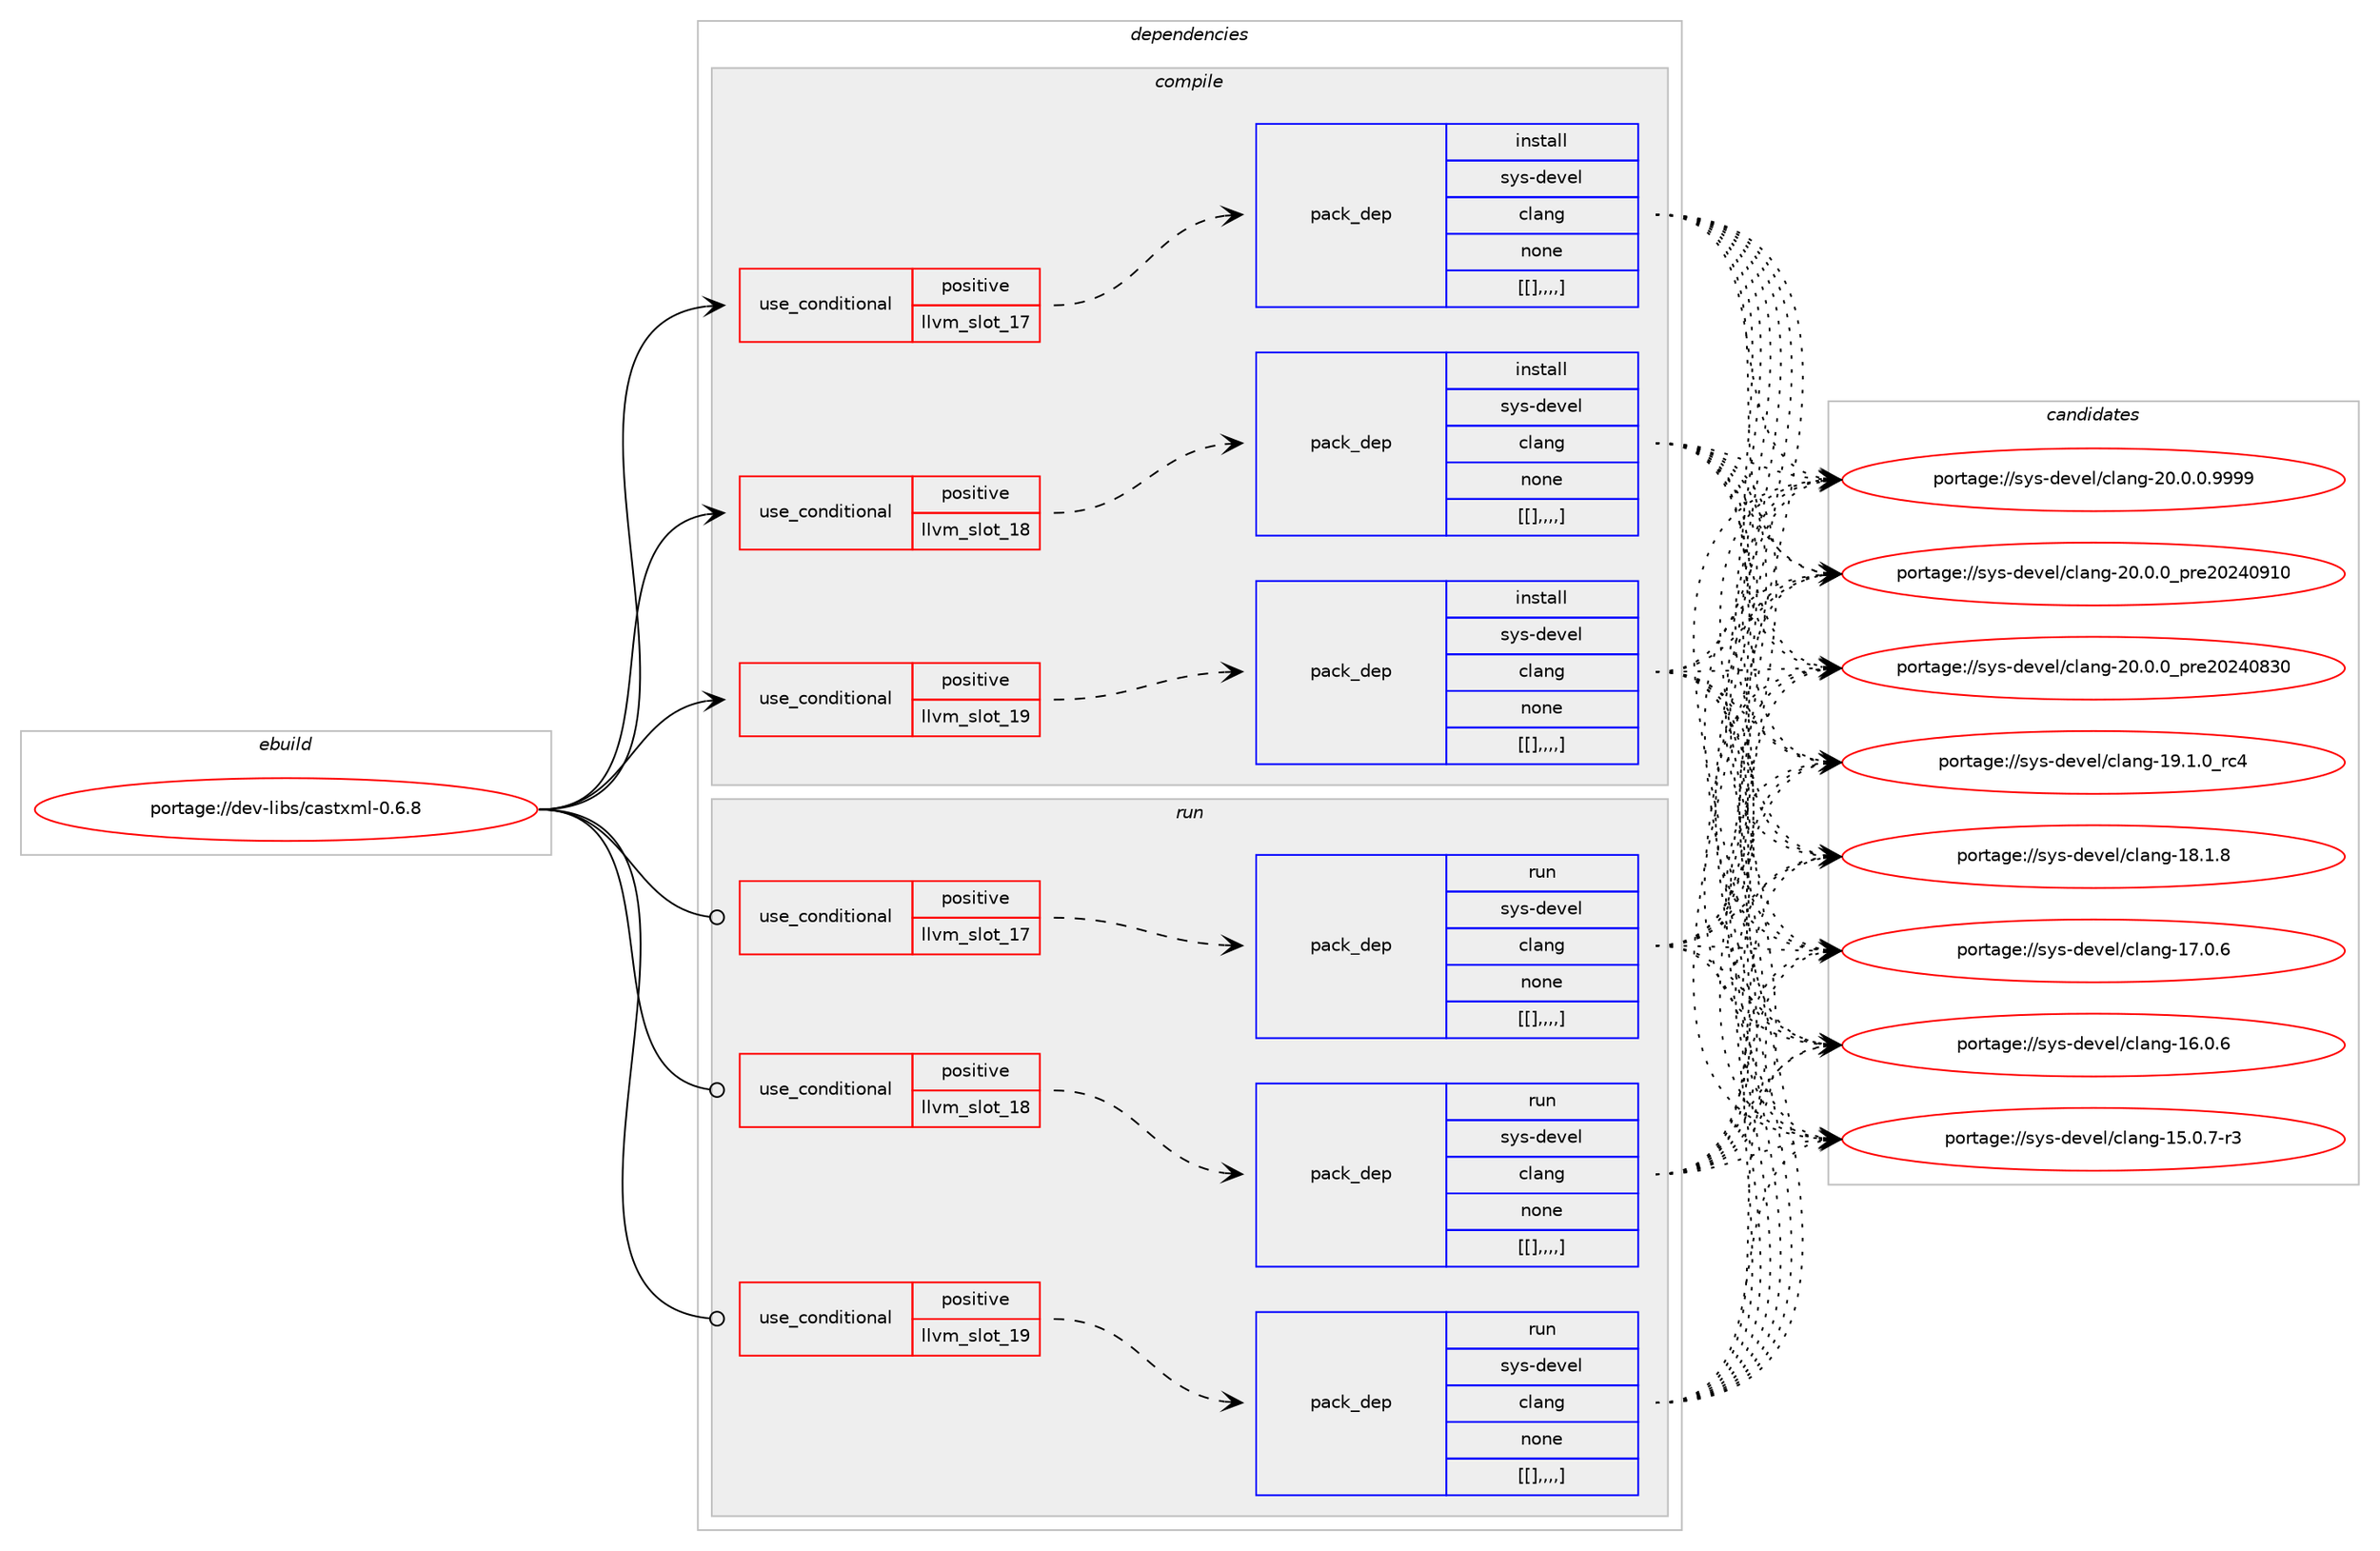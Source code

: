 digraph prolog {

# *************
# Graph options
# *************

newrank=true;
concentrate=true;
compound=true;
graph [rankdir=LR,fontname=Helvetica,fontsize=10,ranksep=1.5];#, ranksep=2.5, nodesep=0.2];
edge  [arrowhead=vee];
node  [fontname=Helvetica,fontsize=10];

# **********
# The ebuild
# **********

subgraph cluster_leftcol {
color=gray;
label=<<i>ebuild</i>>;
id [label="portage://dev-libs/castxml-0.6.8", color=red, width=4, href="../dev-libs/castxml-0.6.8.svg"];
}

# ****************
# The dependencies
# ****************

subgraph cluster_midcol {
color=gray;
label=<<i>dependencies</i>>;
subgraph cluster_compile {
fillcolor="#eeeeee";
style=filled;
label=<<i>compile</i>>;
subgraph cond26339 {
dependency107652 [label=<<TABLE BORDER="0" CELLBORDER="1" CELLSPACING="0" CELLPADDING="4"><TR><TD ROWSPAN="3" CELLPADDING="10">use_conditional</TD></TR><TR><TD>positive</TD></TR><TR><TD>llvm_slot_17</TD></TR></TABLE>>, shape=none, color=red];
subgraph pack80185 {
dependency107653 [label=<<TABLE BORDER="0" CELLBORDER="1" CELLSPACING="0" CELLPADDING="4" WIDTH="220"><TR><TD ROWSPAN="6" CELLPADDING="30">pack_dep</TD></TR><TR><TD WIDTH="110">install</TD></TR><TR><TD>sys-devel</TD></TR><TR><TD>clang</TD></TR><TR><TD>none</TD></TR><TR><TD>[[],,,,]</TD></TR></TABLE>>, shape=none, color=blue];
}
dependency107652:e -> dependency107653:w [weight=20,style="dashed",arrowhead="vee"];
}
id:e -> dependency107652:w [weight=20,style="solid",arrowhead="vee"];
subgraph cond26340 {
dependency107654 [label=<<TABLE BORDER="0" CELLBORDER="1" CELLSPACING="0" CELLPADDING="4"><TR><TD ROWSPAN="3" CELLPADDING="10">use_conditional</TD></TR><TR><TD>positive</TD></TR><TR><TD>llvm_slot_18</TD></TR></TABLE>>, shape=none, color=red];
subgraph pack80186 {
dependency107655 [label=<<TABLE BORDER="0" CELLBORDER="1" CELLSPACING="0" CELLPADDING="4" WIDTH="220"><TR><TD ROWSPAN="6" CELLPADDING="30">pack_dep</TD></TR><TR><TD WIDTH="110">install</TD></TR><TR><TD>sys-devel</TD></TR><TR><TD>clang</TD></TR><TR><TD>none</TD></TR><TR><TD>[[],,,,]</TD></TR></TABLE>>, shape=none, color=blue];
}
dependency107654:e -> dependency107655:w [weight=20,style="dashed",arrowhead="vee"];
}
id:e -> dependency107654:w [weight=20,style="solid",arrowhead="vee"];
subgraph cond26341 {
dependency107656 [label=<<TABLE BORDER="0" CELLBORDER="1" CELLSPACING="0" CELLPADDING="4"><TR><TD ROWSPAN="3" CELLPADDING="10">use_conditional</TD></TR><TR><TD>positive</TD></TR><TR><TD>llvm_slot_19</TD></TR></TABLE>>, shape=none, color=red];
subgraph pack80187 {
dependency107657 [label=<<TABLE BORDER="0" CELLBORDER="1" CELLSPACING="0" CELLPADDING="4" WIDTH="220"><TR><TD ROWSPAN="6" CELLPADDING="30">pack_dep</TD></TR><TR><TD WIDTH="110">install</TD></TR><TR><TD>sys-devel</TD></TR><TR><TD>clang</TD></TR><TR><TD>none</TD></TR><TR><TD>[[],,,,]</TD></TR></TABLE>>, shape=none, color=blue];
}
dependency107656:e -> dependency107657:w [weight=20,style="dashed",arrowhead="vee"];
}
id:e -> dependency107656:w [weight=20,style="solid",arrowhead="vee"];
}
subgraph cluster_compileandrun {
fillcolor="#eeeeee";
style=filled;
label=<<i>compile and run</i>>;
}
subgraph cluster_run {
fillcolor="#eeeeee";
style=filled;
label=<<i>run</i>>;
subgraph cond26342 {
dependency107658 [label=<<TABLE BORDER="0" CELLBORDER="1" CELLSPACING="0" CELLPADDING="4"><TR><TD ROWSPAN="3" CELLPADDING="10">use_conditional</TD></TR><TR><TD>positive</TD></TR><TR><TD>llvm_slot_17</TD></TR></TABLE>>, shape=none, color=red];
subgraph pack80188 {
dependency107659 [label=<<TABLE BORDER="0" CELLBORDER="1" CELLSPACING="0" CELLPADDING="4" WIDTH="220"><TR><TD ROWSPAN="6" CELLPADDING="30">pack_dep</TD></TR><TR><TD WIDTH="110">run</TD></TR><TR><TD>sys-devel</TD></TR><TR><TD>clang</TD></TR><TR><TD>none</TD></TR><TR><TD>[[],,,,]</TD></TR></TABLE>>, shape=none, color=blue];
}
dependency107658:e -> dependency107659:w [weight=20,style="dashed",arrowhead="vee"];
}
id:e -> dependency107658:w [weight=20,style="solid",arrowhead="odot"];
subgraph cond26343 {
dependency107660 [label=<<TABLE BORDER="0" CELLBORDER="1" CELLSPACING="0" CELLPADDING="4"><TR><TD ROWSPAN="3" CELLPADDING="10">use_conditional</TD></TR><TR><TD>positive</TD></TR><TR><TD>llvm_slot_18</TD></TR></TABLE>>, shape=none, color=red];
subgraph pack80189 {
dependency107661 [label=<<TABLE BORDER="0" CELLBORDER="1" CELLSPACING="0" CELLPADDING="4" WIDTH="220"><TR><TD ROWSPAN="6" CELLPADDING="30">pack_dep</TD></TR><TR><TD WIDTH="110">run</TD></TR><TR><TD>sys-devel</TD></TR><TR><TD>clang</TD></TR><TR><TD>none</TD></TR><TR><TD>[[],,,,]</TD></TR></TABLE>>, shape=none, color=blue];
}
dependency107660:e -> dependency107661:w [weight=20,style="dashed",arrowhead="vee"];
}
id:e -> dependency107660:w [weight=20,style="solid",arrowhead="odot"];
subgraph cond26344 {
dependency107662 [label=<<TABLE BORDER="0" CELLBORDER="1" CELLSPACING="0" CELLPADDING="4"><TR><TD ROWSPAN="3" CELLPADDING="10">use_conditional</TD></TR><TR><TD>positive</TD></TR><TR><TD>llvm_slot_19</TD></TR></TABLE>>, shape=none, color=red];
subgraph pack80190 {
dependency107663 [label=<<TABLE BORDER="0" CELLBORDER="1" CELLSPACING="0" CELLPADDING="4" WIDTH="220"><TR><TD ROWSPAN="6" CELLPADDING="30">pack_dep</TD></TR><TR><TD WIDTH="110">run</TD></TR><TR><TD>sys-devel</TD></TR><TR><TD>clang</TD></TR><TR><TD>none</TD></TR><TR><TD>[[],,,,]</TD></TR></TABLE>>, shape=none, color=blue];
}
dependency107662:e -> dependency107663:w [weight=20,style="dashed",arrowhead="vee"];
}
id:e -> dependency107662:w [weight=20,style="solid",arrowhead="odot"];
}
}

# **************
# The candidates
# **************

subgraph cluster_choices {
rank=same;
color=gray;
label=<<i>candidates</i>>;

subgraph choice80185 {
color=black;
nodesep=1;
choice11512111545100101118101108479910897110103455048464846484657575757 [label="portage://sys-devel/clang-20.0.0.9999", color=red, width=4,href="../sys-devel/clang-20.0.0.9999.svg"];
choice1151211154510010111810110847991089711010345504846484648951121141015048505248574948 [label="portage://sys-devel/clang-20.0.0_pre20240910", color=red, width=4,href="../sys-devel/clang-20.0.0_pre20240910.svg"];
choice1151211154510010111810110847991089711010345504846484648951121141015048505248565148 [label="portage://sys-devel/clang-20.0.0_pre20240830", color=red, width=4,href="../sys-devel/clang-20.0.0_pre20240830.svg"];
choice1151211154510010111810110847991089711010345495746494648951149952 [label="portage://sys-devel/clang-19.1.0_rc4", color=red, width=4,href="../sys-devel/clang-19.1.0_rc4.svg"];
choice1151211154510010111810110847991089711010345495646494656 [label="portage://sys-devel/clang-18.1.8", color=red, width=4,href="../sys-devel/clang-18.1.8.svg"];
choice1151211154510010111810110847991089711010345495546484654 [label="portage://sys-devel/clang-17.0.6", color=red, width=4,href="../sys-devel/clang-17.0.6.svg"];
choice1151211154510010111810110847991089711010345495446484654 [label="portage://sys-devel/clang-16.0.6", color=red, width=4,href="../sys-devel/clang-16.0.6.svg"];
choice11512111545100101118101108479910897110103454953464846554511451 [label="portage://sys-devel/clang-15.0.7-r3", color=red, width=4,href="../sys-devel/clang-15.0.7-r3.svg"];
dependency107653:e -> choice11512111545100101118101108479910897110103455048464846484657575757:w [style=dotted,weight="100"];
dependency107653:e -> choice1151211154510010111810110847991089711010345504846484648951121141015048505248574948:w [style=dotted,weight="100"];
dependency107653:e -> choice1151211154510010111810110847991089711010345504846484648951121141015048505248565148:w [style=dotted,weight="100"];
dependency107653:e -> choice1151211154510010111810110847991089711010345495746494648951149952:w [style=dotted,weight="100"];
dependency107653:e -> choice1151211154510010111810110847991089711010345495646494656:w [style=dotted,weight="100"];
dependency107653:e -> choice1151211154510010111810110847991089711010345495546484654:w [style=dotted,weight="100"];
dependency107653:e -> choice1151211154510010111810110847991089711010345495446484654:w [style=dotted,weight="100"];
dependency107653:e -> choice11512111545100101118101108479910897110103454953464846554511451:w [style=dotted,weight="100"];
}
subgraph choice80186 {
color=black;
nodesep=1;
choice11512111545100101118101108479910897110103455048464846484657575757 [label="portage://sys-devel/clang-20.0.0.9999", color=red, width=4,href="../sys-devel/clang-20.0.0.9999.svg"];
choice1151211154510010111810110847991089711010345504846484648951121141015048505248574948 [label="portage://sys-devel/clang-20.0.0_pre20240910", color=red, width=4,href="../sys-devel/clang-20.0.0_pre20240910.svg"];
choice1151211154510010111810110847991089711010345504846484648951121141015048505248565148 [label="portage://sys-devel/clang-20.0.0_pre20240830", color=red, width=4,href="../sys-devel/clang-20.0.0_pre20240830.svg"];
choice1151211154510010111810110847991089711010345495746494648951149952 [label="portage://sys-devel/clang-19.1.0_rc4", color=red, width=4,href="../sys-devel/clang-19.1.0_rc4.svg"];
choice1151211154510010111810110847991089711010345495646494656 [label="portage://sys-devel/clang-18.1.8", color=red, width=4,href="../sys-devel/clang-18.1.8.svg"];
choice1151211154510010111810110847991089711010345495546484654 [label="portage://sys-devel/clang-17.0.6", color=red, width=4,href="../sys-devel/clang-17.0.6.svg"];
choice1151211154510010111810110847991089711010345495446484654 [label="portage://sys-devel/clang-16.0.6", color=red, width=4,href="../sys-devel/clang-16.0.6.svg"];
choice11512111545100101118101108479910897110103454953464846554511451 [label="portage://sys-devel/clang-15.0.7-r3", color=red, width=4,href="../sys-devel/clang-15.0.7-r3.svg"];
dependency107655:e -> choice11512111545100101118101108479910897110103455048464846484657575757:w [style=dotted,weight="100"];
dependency107655:e -> choice1151211154510010111810110847991089711010345504846484648951121141015048505248574948:w [style=dotted,weight="100"];
dependency107655:e -> choice1151211154510010111810110847991089711010345504846484648951121141015048505248565148:w [style=dotted,weight="100"];
dependency107655:e -> choice1151211154510010111810110847991089711010345495746494648951149952:w [style=dotted,weight="100"];
dependency107655:e -> choice1151211154510010111810110847991089711010345495646494656:w [style=dotted,weight="100"];
dependency107655:e -> choice1151211154510010111810110847991089711010345495546484654:w [style=dotted,weight="100"];
dependency107655:e -> choice1151211154510010111810110847991089711010345495446484654:w [style=dotted,weight="100"];
dependency107655:e -> choice11512111545100101118101108479910897110103454953464846554511451:w [style=dotted,weight="100"];
}
subgraph choice80187 {
color=black;
nodesep=1;
choice11512111545100101118101108479910897110103455048464846484657575757 [label="portage://sys-devel/clang-20.0.0.9999", color=red, width=4,href="../sys-devel/clang-20.0.0.9999.svg"];
choice1151211154510010111810110847991089711010345504846484648951121141015048505248574948 [label="portage://sys-devel/clang-20.0.0_pre20240910", color=red, width=4,href="../sys-devel/clang-20.0.0_pre20240910.svg"];
choice1151211154510010111810110847991089711010345504846484648951121141015048505248565148 [label="portage://sys-devel/clang-20.0.0_pre20240830", color=red, width=4,href="../sys-devel/clang-20.0.0_pre20240830.svg"];
choice1151211154510010111810110847991089711010345495746494648951149952 [label="portage://sys-devel/clang-19.1.0_rc4", color=red, width=4,href="../sys-devel/clang-19.1.0_rc4.svg"];
choice1151211154510010111810110847991089711010345495646494656 [label="portage://sys-devel/clang-18.1.8", color=red, width=4,href="../sys-devel/clang-18.1.8.svg"];
choice1151211154510010111810110847991089711010345495546484654 [label="portage://sys-devel/clang-17.0.6", color=red, width=4,href="../sys-devel/clang-17.0.6.svg"];
choice1151211154510010111810110847991089711010345495446484654 [label="portage://sys-devel/clang-16.0.6", color=red, width=4,href="../sys-devel/clang-16.0.6.svg"];
choice11512111545100101118101108479910897110103454953464846554511451 [label="portage://sys-devel/clang-15.0.7-r3", color=red, width=4,href="../sys-devel/clang-15.0.7-r3.svg"];
dependency107657:e -> choice11512111545100101118101108479910897110103455048464846484657575757:w [style=dotted,weight="100"];
dependency107657:e -> choice1151211154510010111810110847991089711010345504846484648951121141015048505248574948:w [style=dotted,weight="100"];
dependency107657:e -> choice1151211154510010111810110847991089711010345504846484648951121141015048505248565148:w [style=dotted,weight="100"];
dependency107657:e -> choice1151211154510010111810110847991089711010345495746494648951149952:w [style=dotted,weight="100"];
dependency107657:e -> choice1151211154510010111810110847991089711010345495646494656:w [style=dotted,weight="100"];
dependency107657:e -> choice1151211154510010111810110847991089711010345495546484654:w [style=dotted,weight="100"];
dependency107657:e -> choice1151211154510010111810110847991089711010345495446484654:w [style=dotted,weight="100"];
dependency107657:e -> choice11512111545100101118101108479910897110103454953464846554511451:w [style=dotted,weight="100"];
}
subgraph choice80188 {
color=black;
nodesep=1;
choice11512111545100101118101108479910897110103455048464846484657575757 [label="portage://sys-devel/clang-20.0.0.9999", color=red, width=4,href="../sys-devel/clang-20.0.0.9999.svg"];
choice1151211154510010111810110847991089711010345504846484648951121141015048505248574948 [label="portage://sys-devel/clang-20.0.0_pre20240910", color=red, width=4,href="../sys-devel/clang-20.0.0_pre20240910.svg"];
choice1151211154510010111810110847991089711010345504846484648951121141015048505248565148 [label="portage://sys-devel/clang-20.0.0_pre20240830", color=red, width=4,href="../sys-devel/clang-20.0.0_pre20240830.svg"];
choice1151211154510010111810110847991089711010345495746494648951149952 [label="portage://sys-devel/clang-19.1.0_rc4", color=red, width=4,href="../sys-devel/clang-19.1.0_rc4.svg"];
choice1151211154510010111810110847991089711010345495646494656 [label="portage://sys-devel/clang-18.1.8", color=red, width=4,href="../sys-devel/clang-18.1.8.svg"];
choice1151211154510010111810110847991089711010345495546484654 [label="portage://sys-devel/clang-17.0.6", color=red, width=4,href="../sys-devel/clang-17.0.6.svg"];
choice1151211154510010111810110847991089711010345495446484654 [label="portage://sys-devel/clang-16.0.6", color=red, width=4,href="../sys-devel/clang-16.0.6.svg"];
choice11512111545100101118101108479910897110103454953464846554511451 [label="portage://sys-devel/clang-15.0.7-r3", color=red, width=4,href="../sys-devel/clang-15.0.7-r3.svg"];
dependency107659:e -> choice11512111545100101118101108479910897110103455048464846484657575757:w [style=dotted,weight="100"];
dependency107659:e -> choice1151211154510010111810110847991089711010345504846484648951121141015048505248574948:w [style=dotted,weight="100"];
dependency107659:e -> choice1151211154510010111810110847991089711010345504846484648951121141015048505248565148:w [style=dotted,weight="100"];
dependency107659:e -> choice1151211154510010111810110847991089711010345495746494648951149952:w [style=dotted,weight="100"];
dependency107659:e -> choice1151211154510010111810110847991089711010345495646494656:w [style=dotted,weight="100"];
dependency107659:e -> choice1151211154510010111810110847991089711010345495546484654:w [style=dotted,weight="100"];
dependency107659:e -> choice1151211154510010111810110847991089711010345495446484654:w [style=dotted,weight="100"];
dependency107659:e -> choice11512111545100101118101108479910897110103454953464846554511451:w [style=dotted,weight="100"];
}
subgraph choice80189 {
color=black;
nodesep=1;
choice11512111545100101118101108479910897110103455048464846484657575757 [label="portage://sys-devel/clang-20.0.0.9999", color=red, width=4,href="../sys-devel/clang-20.0.0.9999.svg"];
choice1151211154510010111810110847991089711010345504846484648951121141015048505248574948 [label="portage://sys-devel/clang-20.0.0_pre20240910", color=red, width=4,href="../sys-devel/clang-20.0.0_pre20240910.svg"];
choice1151211154510010111810110847991089711010345504846484648951121141015048505248565148 [label="portage://sys-devel/clang-20.0.0_pre20240830", color=red, width=4,href="../sys-devel/clang-20.0.0_pre20240830.svg"];
choice1151211154510010111810110847991089711010345495746494648951149952 [label="portage://sys-devel/clang-19.1.0_rc4", color=red, width=4,href="../sys-devel/clang-19.1.0_rc4.svg"];
choice1151211154510010111810110847991089711010345495646494656 [label="portage://sys-devel/clang-18.1.8", color=red, width=4,href="../sys-devel/clang-18.1.8.svg"];
choice1151211154510010111810110847991089711010345495546484654 [label="portage://sys-devel/clang-17.0.6", color=red, width=4,href="../sys-devel/clang-17.0.6.svg"];
choice1151211154510010111810110847991089711010345495446484654 [label="portage://sys-devel/clang-16.0.6", color=red, width=4,href="../sys-devel/clang-16.0.6.svg"];
choice11512111545100101118101108479910897110103454953464846554511451 [label="portage://sys-devel/clang-15.0.7-r3", color=red, width=4,href="../sys-devel/clang-15.0.7-r3.svg"];
dependency107661:e -> choice11512111545100101118101108479910897110103455048464846484657575757:w [style=dotted,weight="100"];
dependency107661:e -> choice1151211154510010111810110847991089711010345504846484648951121141015048505248574948:w [style=dotted,weight="100"];
dependency107661:e -> choice1151211154510010111810110847991089711010345504846484648951121141015048505248565148:w [style=dotted,weight="100"];
dependency107661:e -> choice1151211154510010111810110847991089711010345495746494648951149952:w [style=dotted,weight="100"];
dependency107661:e -> choice1151211154510010111810110847991089711010345495646494656:w [style=dotted,weight="100"];
dependency107661:e -> choice1151211154510010111810110847991089711010345495546484654:w [style=dotted,weight="100"];
dependency107661:e -> choice1151211154510010111810110847991089711010345495446484654:w [style=dotted,weight="100"];
dependency107661:e -> choice11512111545100101118101108479910897110103454953464846554511451:w [style=dotted,weight="100"];
}
subgraph choice80190 {
color=black;
nodesep=1;
choice11512111545100101118101108479910897110103455048464846484657575757 [label="portage://sys-devel/clang-20.0.0.9999", color=red, width=4,href="../sys-devel/clang-20.0.0.9999.svg"];
choice1151211154510010111810110847991089711010345504846484648951121141015048505248574948 [label="portage://sys-devel/clang-20.0.0_pre20240910", color=red, width=4,href="../sys-devel/clang-20.0.0_pre20240910.svg"];
choice1151211154510010111810110847991089711010345504846484648951121141015048505248565148 [label="portage://sys-devel/clang-20.0.0_pre20240830", color=red, width=4,href="../sys-devel/clang-20.0.0_pre20240830.svg"];
choice1151211154510010111810110847991089711010345495746494648951149952 [label="portage://sys-devel/clang-19.1.0_rc4", color=red, width=4,href="../sys-devel/clang-19.1.0_rc4.svg"];
choice1151211154510010111810110847991089711010345495646494656 [label="portage://sys-devel/clang-18.1.8", color=red, width=4,href="../sys-devel/clang-18.1.8.svg"];
choice1151211154510010111810110847991089711010345495546484654 [label="portage://sys-devel/clang-17.0.6", color=red, width=4,href="../sys-devel/clang-17.0.6.svg"];
choice1151211154510010111810110847991089711010345495446484654 [label="portage://sys-devel/clang-16.0.6", color=red, width=4,href="../sys-devel/clang-16.0.6.svg"];
choice11512111545100101118101108479910897110103454953464846554511451 [label="portage://sys-devel/clang-15.0.7-r3", color=red, width=4,href="../sys-devel/clang-15.0.7-r3.svg"];
dependency107663:e -> choice11512111545100101118101108479910897110103455048464846484657575757:w [style=dotted,weight="100"];
dependency107663:e -> choice1151211154510010111810110847991089711010345504846484648951121141015048505248574948:w [style=dotted,weight="100"];
dependency107663:e -> choice1151211154510010111810110847991089711010345504846484648951121141015048505248565148:w [style=dotted,weight="100"];
dependency107663:e -> choice1151211154510010111810110847991089711010345495746494648951149952:w [style=dotted,weight="100"];
dependency107663:e -> choice1151211154510010111810110847991089711010345495646494656:w [style=dotted,weight="100"];
dependency107663:e -> choice1151211154510010111810110847991089711010345495546484654:w [style=dotted,weight="100"];
dependency107663:e -> choice1151211154510010111810110847991089711010345495446484654:w [style=dotted,weight="100"];
dependency107663:e -> choice11512111545100101118101108479910897110103454953464846554511451:w [style=dotted,weight="100"];
}
}

}
